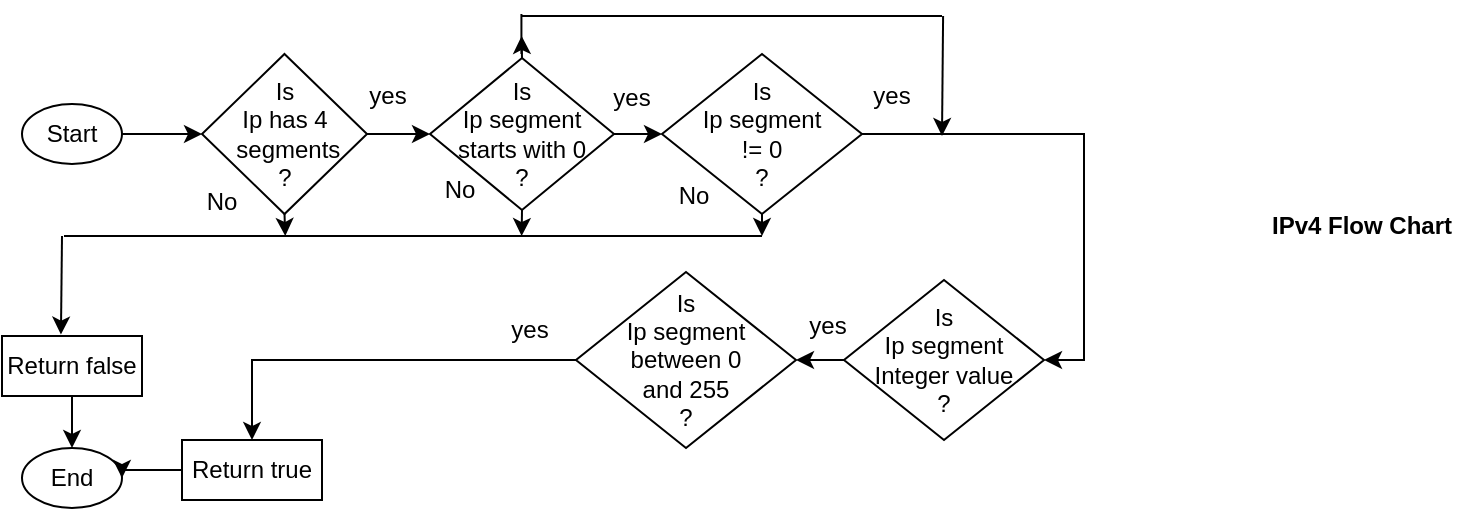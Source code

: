 <mxfile version="26.2.4">
  <diagram id="C5RBs43oDa-KdzZeNtuy" name="Page-1">
    <mxGraphModel dx="942" dy="518" grid="1" gridSize="10" guides="1" tooltips="1" connect="1" arrows="1" fold="1" page="1" pageScale="1" pageWidth="827" pageHeight="1169" math="0" shadow="0">
      <root>
        <mxCell id="WIyWlLk6GJQsqaUBKTNV-0" />
        <mxCell id="WIyWlLk6GJQsqaUBKTNV-1" parent="WIyWlLk6GJQsqaUBKTNV-0" />
        <mxCell id="16zWEWGnx2j6OPcyL3wF-7" style="edgeStyle=orthogonalEdgeStyle;rounded=0;orthogonalLoop=1;jettySize=auto;html=1;exitX=1;exitY=0.5;exitDx=0;exitDy=0;entryX=0;entryY=0.5;entryDx=0;entryDy=0;" edge="1" parent="WIyWlLk6GJQsqaUBKTNV-1" source="16zWEWGnx2j6OPcyL3wF-1" target="16zWEWGnx2j6OPcyL3wF-2">
          <mxGeometry relative="1" as="geometry" />
        </mxCell>
        <mxCell id="16zWEWGnx2j6OPcyL3wF-1" value="Start" style="ellipse;whiteSpace=wrap;html=1;" vertex="1" parent="WIyWlLk6GJQsqaUBKTNV-1">
          <mxGeometry x="20" y="54" width="50" height="30" as="geometry" />
        </mxCell>
        <mxCell id="16zWEWGnx2j6OPcyL3wF-8" style="edgeStyle=orthogonalEdgeStyle;rounded=0;orthogonalLoop=1;jettySize=auto;html=1;exitX=1;exitY=0.5;exitDx=0;exitDy=0;entryX=0;entryY=0.5;entryDx=0;entryDy=0;" edge="1" parent="WIyWlLk6GJQsqaUBKTNV-1" source="16zWEWGnx2j6OPcyL3wF-2" target="16zWEWGnx2j6OPcyL3wF-4">
          <mxGeometry relative="1" as="geometry" />
        </mxCell>
        <mxCell id="16zWEWGnx2j6OPcyL3wF-38" style="edgeStyle=orthogonalEdgeStyle;rounded=0;orthogonalLoop=1;jettySize=auto;html=1;exitX=0.5;exitY=1;exitDx=0;exitDy=0;" edge="1" parent="WIyWlLk6GJQsqaUBKTNV-1" source="16zWEWGnx2j6OPcyL3wF-2">
          <mxGeometry relative="1" as="geometry">
            <mxPoint x="151.636" y="120" as="targetPoint" />
          </mxGeometry>
        </mxCell>
        <mxCell id="16zWEWGnx2j6OPcyL3wF-2" value="Is&lt;br&gt;Ip has 4&lt;br&gt;&amp;nbsp;segments&lt;br&gt;?" style="rhombus;whiteSpace=wrap;html=1;" vertex="1" parent="WIyWlLk6GJQsqaUBKTNV-1">
          <mxGeometry x="110" y="29" width="82.5" height="80" as="geometry" />
        </mxCell>
        <mxCell id="16zWEWGnx2j6OPcyL3wF-9" style="edgeStyle=orthogonalEdgeStyle;rounded=0;orthogonalLoop=1;jettySize=auto;html=1;exitX=1;exitY=0.5;exitDx=0;exitDy=0;entryX=0;entryY=0.5;entryDx=0;entryDy=0;" edge="1" parent="WIyWlLk6GJQsqaUBKTNV-1" source="16zWEWGnx2j6OPcyL3wF-4" target="16zWEWGnx2j6OPcyL3wF-6">
          <mxGeometry relative="1" as="geometry" />
        </mxCell>
        <mxCell id="16zWEWGnx2j6OPcyL3wF-43" style="edgeStyle=orthogonalEdgeStyle;rounded=0;orthogonalLoop=1;jettySize=auto;html=1;exitX=0.5;exitY=1;exitDx=0;exitDy=0;" edge="1" parent="WIyWlLk6GJQsqaUBKTNV-1" source="16zWEWGnx2j6OPcyL3wF-4">
          <mxGeometry relative="1" as="geometry">
            <mxPoint x="269.818" y="120" as="targetPoint" />
          </mxGeometry>
        </mxCell>
        <mxCell id="16zWEWGnx2j6OPcyL3wF-51" style="edgeStyle=orthogonalEdgeStyle;rounded=0;orthogonalLoop=1;jettySize=auto;html=1;exitX=0.5;exitY=0;exitDx=0;exitDy=0;" edge="1" parent="WIyWlLk6GJQsqaUBKTNV-1" source="16zWEWGnx2j6OPcyL3wF-4">
          <mxGeometry relative="1" as="geometry">
            <mxPoint x="269.818" y="20" as="targetPoint" />
          </mxGeometry>
        </mxCell>
        <mxCell id="16zWEWGnx2j6OPcyL3wF-4" value="Is&lt;br&gt;Ip segment&lt;br&gt;starts with 0&lt;br&gt;?" style="rhombus;whiteSpace=wrap;html=1;" vertex="1" parent="WIyWlLk6GJQsqaUBKTNV-1">
          <mxGeometry x="224" y="31" width="92" height="76" as="geometry" />
        </mxCell>
        <mxCell id="16zWEWGnx2j6OPcyL3wF-44" style="edgeStyle=orthogonalEdgeStyle;rounded=0;orthogonalLoop=1;jettySize=auto;html=1;exitX=0.5;exitY=1;exitDx=0;exitDy=0;" edge="1" parent="WIyWlLk6GJQsqaUBKTNV-1" source="16zWEWGnx2j6OPcyL3wF-6">
          <mxGeometry relative="1" as="geometry">
            <mxPoint x="389.818" y="120" as="targetPoint" />
            <Array as="points">
              <mxPoint x="390" y="120" />
              <mxPoint x="390" y="120" />
            </Array>
          </mxGeometry>
        </mxCell>
        <mxCell id="16zWEWGnx2j6OPcyL3wF-49" style="edgeStyle=orthogonalEdgeStyle;rounded=0;orthogonalLoop=1;jettySize=auto;html=1;exitX=1;exitY=0.5;exitDx=0;exitDy=0;entryX=1;entryY=0.5;entryDx=0;entryDy=0;" edge="1" parent="WIyWlLk6GJQsqaUBKTNV-1" source="16zWEWGnx2j6OPcyL3wF-6" target="16zWEWGnx2j6OPcyL3wF-10">
          <mxGeometry relative="1" as="geometry" />
        </mxCell>
        <mxCell id="16zWEWGnx2j6OPcyL3wF-6" value="Is&lt;br&gt;Ip segment&lt;br&gt;!= 0&lt;br&gt;?" style="rhombus;whiteSpace=wrap;html=1;" vertex="1" parent="WIyWlLk6GJQsqaUBKTNV-1">
          <mxGeometry x="340" y="29" width="100" height="80" as="geometry" />
        </mxCell>
        <mxCell id="16zWEWGnx2j6OPcyL3wF-22" style="edgeStyle=orthogonalEdgeStyle;rounded=0;orthogonalLoop=1;jettySize=auto;html=1;exitX=0;exitY=0.5;exitDx=0;exitDy=0;entryX=1;entryY=0.5;entryDx=0;entryDy=0;" edge="1" parent="WIyWlLk6GJQsqaUBKTNV-1" source="16zWEWGnx2j6OPcyL3wF-10" target="16zWEWGnx2j6OPcyL3wF-21">
          <mxGeometry relative="1" as="geometry" />
        </mxCell>
        <mxCell id="16zWEWGnx2j6OPcyL3wF-10" value="Is&lt;br&gt;Ip segment&lt;br&gt;Integer value&lt;br&gt;?" style="rhombus;whiteSpace=wrap;html=1;" vertex="1" parent="WIyWlLk6GJQsqaUBKTNV-1">
          <mxGeometry x="431" y="142" width="100" height="80" as="geometry" />
        </mxCell>
        <mxCell id="16zWEWGnx2j6OPcyL3wF-15" value="" style="endArrow=none;html=1;rounded=0;" edge="1" parent="WIyWlLk6GJQsqaUBKTNV-1">
          <mxGeometry width="50" height="50" relative="1" as="geometry">
            <mxPoint x="269.71" y="29" as="sourcePoint" />
            <mxPoint x="269.71" y="9" as="targetPoint" />
          </mxGeometry>
        </mxCell>
        <mxCell id="16zWEWGnx2j6OPcyL3wF-16" value="" style="endArrow=none;html=1;rounded=0;" edge="1" parent="WIyWlLk6GJQsqaUBKTNV-1">
          <mxGeometry width="50" height="50" relative="1" as="geometry">
            <mxPoint x="270" y="10" as="sourcePoint" />
            <mxPoint x="480" y="10" as="targetPoint" />
          </mxGeometry>
        </mxCell>
        <mxCell id="16zWEWGnx2j6OPcyL3wF-27" style="edgeStyle=orthogonalEdgeStyle;rounded=0;orthogonalLoop=1;jettySize=auto;html=1;exitX=0;exitY=0.5;exitDx=0;exitDy=0;entryX=0.5;entryY=0;entryDx=0;entryDy=0;" edge="1" parent="WIyWlLk6GJQsqaUBKTNV-1" source="16zWEWGnx2j6OPcyL3wF-21" target="16zWEWGnx2j6OPcyL3wF-25">
          <mxGeometry relative="1" as="geometry" />
        </mxCell>
        <mxCell id="16zWEWGnx2j6OPcyL3wF-21" value="Is&lt;br&gt;Ip segment&lt;br&gt;between 0&lt;br&gt;&amp;nbsp;and 255&amp;nbsp;&lt;br&gt;?" style="rhombus;whiteSpace=wrap;html=1;" vertex="1" parent="WIyWlLk6GJQsqaUBKTNV-1">
          <mxGeometry x="297" y="138" width="110" height="88" as="geometry" />
        </mxCell>
        <mxCell id="16zWEWGnx2j6OPcyL3wF-24" value="End" style="ellipse;whiteSpace=wrap;html=1;" vertex="1" parent="WIyWlLk6GJQsqaUBKTNV-1">
          <mxGeometry x="20" y="226" width="50" height="30" as="geometry" />
        </mxCell>
        <mxCell id="16zWEWGnx2j6OPcyL3wF-28" style="edgeStyle=orthogonalEdgeStyle;rounded=0;orthogonalLoop=1;jettySize=auto;html=1;exitX=0;exitY=0.5;exitDx=0;exitDy=0;entryX=1;entryY=0.5;entryDx=0;entryDy=0;" edge="1" parent="WIyWlLk6GJQsqaUBKTNV-1" source="16zWEWGnx2j6OPcyL3wF-25" target="16zWEWGnx2j6OPcyL3wF-24">
          <mxGeometry relative="1" as="geometry" />
        </mxCell>
        <mxCell id="16zWEWGnx2j6OPcyL3wF-25" value="Return true" style="rounded=0;whiteSpace=wrap;html=1;" vertex="1" parent="WIyWlLk6GJQsqaUBKTNV-1">
          <mxGeometry x="100" y="222" width="70" height="30" as="geometry" />
        </mxCell>
        <mxCell id="16zWEWGnx2j6OPcyL3wF-29" style="edgeStyle=orthogonalEdgeStyle;rounded=0;orthogonalLoop=1;jettySize=auto;html=1;exitX=0.5;exitY=1;exitDx=0;exitDy=0;entryX=0.5;entryY=0;entryDx=0;entryDy=0;" edge="1" parent="WIyWlLk6GJQsqaUBKTNV-1" source="16zWEWGnx2j6OPcyL3wF-26" target="16zWEWGnx2j6OPcyL3wF-24">
          <mxGeometry relative="1" as="geometry" />
        </mxCell>
        <mxCell id="16zWEWGnx2j6OPcyL3wF-26" value="Return false" style="rounded=0;whiteSpace=wrap;html=1;" vertex="1" parent="WIyWlLk6GJQsqaUBKTNV-1">
          <mxGeometry x="10" y="170" width="70" height="30" as="geometry" />
        </mxCell>
        <mxCell id="16zWEWGnx2j6OPcyL3wF-30" value="yes" style="text;html=1;align=center;verticalAlign=middle;whiteSpace=wrap;rounded=0;" vertex="1" parent="WIyWlLk6GJQsqaUBKTNV-1">
          <mxGeometry x="188" y="39" width="30" height="21" as="geometry" />
        </mxCell>
        <mxCell id="16zWEWGnx2j6OPcyL3wF-31" value="yes" style="text;html=1;align=center;verticalAlign=middle;whiteSpace=wrap;rounded=0;" vertex="1" parent="WIyWlLk6GJQsqaUBKTNV-1">
          <mxGeometry x="310" y="40" width="30" height="21" as="geometry" />
        </mxCell>
        <mxCell id="16zWEWGnx2j6OPcyL3wF-32" value="yes" style="text;html=1;align=center;verticalAlign=middle;whiteSpace=wrap;rounded=0;" vertex="1" parent="WIyWlLk6GJQsqaUBKTNV-1">
          <mxGeometry x="440" y="39" width="30" height="21" as="geometry" />
        </mxCell>
        <mxCell id="16zWEWGnx2j6OPcyL3wF-33" value="yes" style="text;html=1;align=center;verticalAlign=middle;whiteSpace=wrap;rounded=0;" vertex="1" parent="WIyWlLk6GJQsqaUBKTNV-1">
          <mxGeometry x="408" y="154" width="30" height="21" as="geometry" />
        </mxCell>
        <mxCell id="16zWEWGnx2j6OPcyL3wF-34" value="yes" style="text;html=1;align=center;verticalAlign=middle;whiteSpace=wrap;rounded=0;" vertex="1" parent="WIyWlLk6GJQsqaUBKTNV-1">
          <mxGeometry x="259" y="156" width="30" height="21" as="geometry" />
        </mxCell>
        <mxCell id="16zWEWGnx2j6OPcyL3wF-35" value="No" style="text;html=1;align=center;verticalAlign=middle;whiteSpace=wrap;rounded=0;" vertex="1" parent="WIyWlLk6GJQsqaUBKTNV-1">
          <mxGeometry x="341" y="89" width="30" height="21" as="geometry" />
        </mxCell>
        <mxCell id="16zWEWGnx2j6OPcyL3wF-37" value="" style="endArrow=none;html=1;rounded=0;" edge="1" parent="WIyWlLk6GJQsqaUBKTNV-1">
          <mxGeometry width="50" height="50" relative="1" as="geometry">
            <mxPoint x="41" y="120" as="sourcePoint" />
            <mxPoint x="390" y="120" as="targetPoint" />
          </mxGeometry>
        </mxCell>
        <mxCell id="16zWEWGnx2j6OPcyL3wF-45" value="" style="endArrow=classic;html=1;rounded=0;entryX=0.421;entryY=-0.024;entryDx=0;entryDy=0;entryPerimeter=0;" edge="1" parent="WIyWlLk6GJQsqaUBKTNV-1" target="16zWEWGnx2j6OPcyL3wF-26">
          <mxGeometry width="50" height="50" relative="1" as="geometry">
            <mxPoint x="40" y="120" as="sourcePoint" />
            <mxPoint x="40" y="160" as="targetPoint" />
          </mxGeometry>
        </mxCell>
        <mxCell id="16zWEWGnx2j6OPcyL3wF-46" value="No" style="text;html=1;align=center;verticalAlign=middle;whiteSpace=wrap;rounded=0;" vertex="1" parent="WIyWlLk6GJQsqaUBKTNV-1">
          <mxGeometry x="224" y="86" width="30" height="21" as="geometry" />
        </mxCell>
        <mxCell id="16zWEWGnx2j6OPcyL3wF-47" value="No" style="text;html=1;align=center;verticalAlign=middle;whiteSpace=wrap;rounded=0;" vertex="1" parent="WIyWlLk6GJQsqaUBKTNV-1">
          <mxGeometry x="105" y="92" width="30" height="21" as="geometry" />
        </mxCell>
        <mxCell id="16zWEWGnx2j6OPcyL3wF-50" value="" style="endArrow=classic;html=1;rounded=0;" edge="1" parent="WIyWlLk6GJQsqaUBKTNV-1">
          <mxGeometry width="50" height="50" relative="1" as="geometry">
            <mxPoint x="480.55" y="10" as="sourcePoint" />
            <mxPoint x="480" y="70" as="targetPoint" />
          </mxGeometry>
        </mxCell>
        <mxCell id="16zWEWGnx2j6OPcyL3wF-52" value="&lt;b&gt;IPv4 Flow Chart&lt;/b&gt;" style="text;html=1;align=center;verticalAlign=middle;whiteSpace=wrap;rounded=0;" vertex="1" parent="WIyWlLk6GJQsqaUBKTNV-1">
          <mxGeometry x="630" y="89" width="120" height="51" as="geometry" />
        </mxCell>
      </root>
    </mxGraphModel>
  </diagram>
</mxfile>
